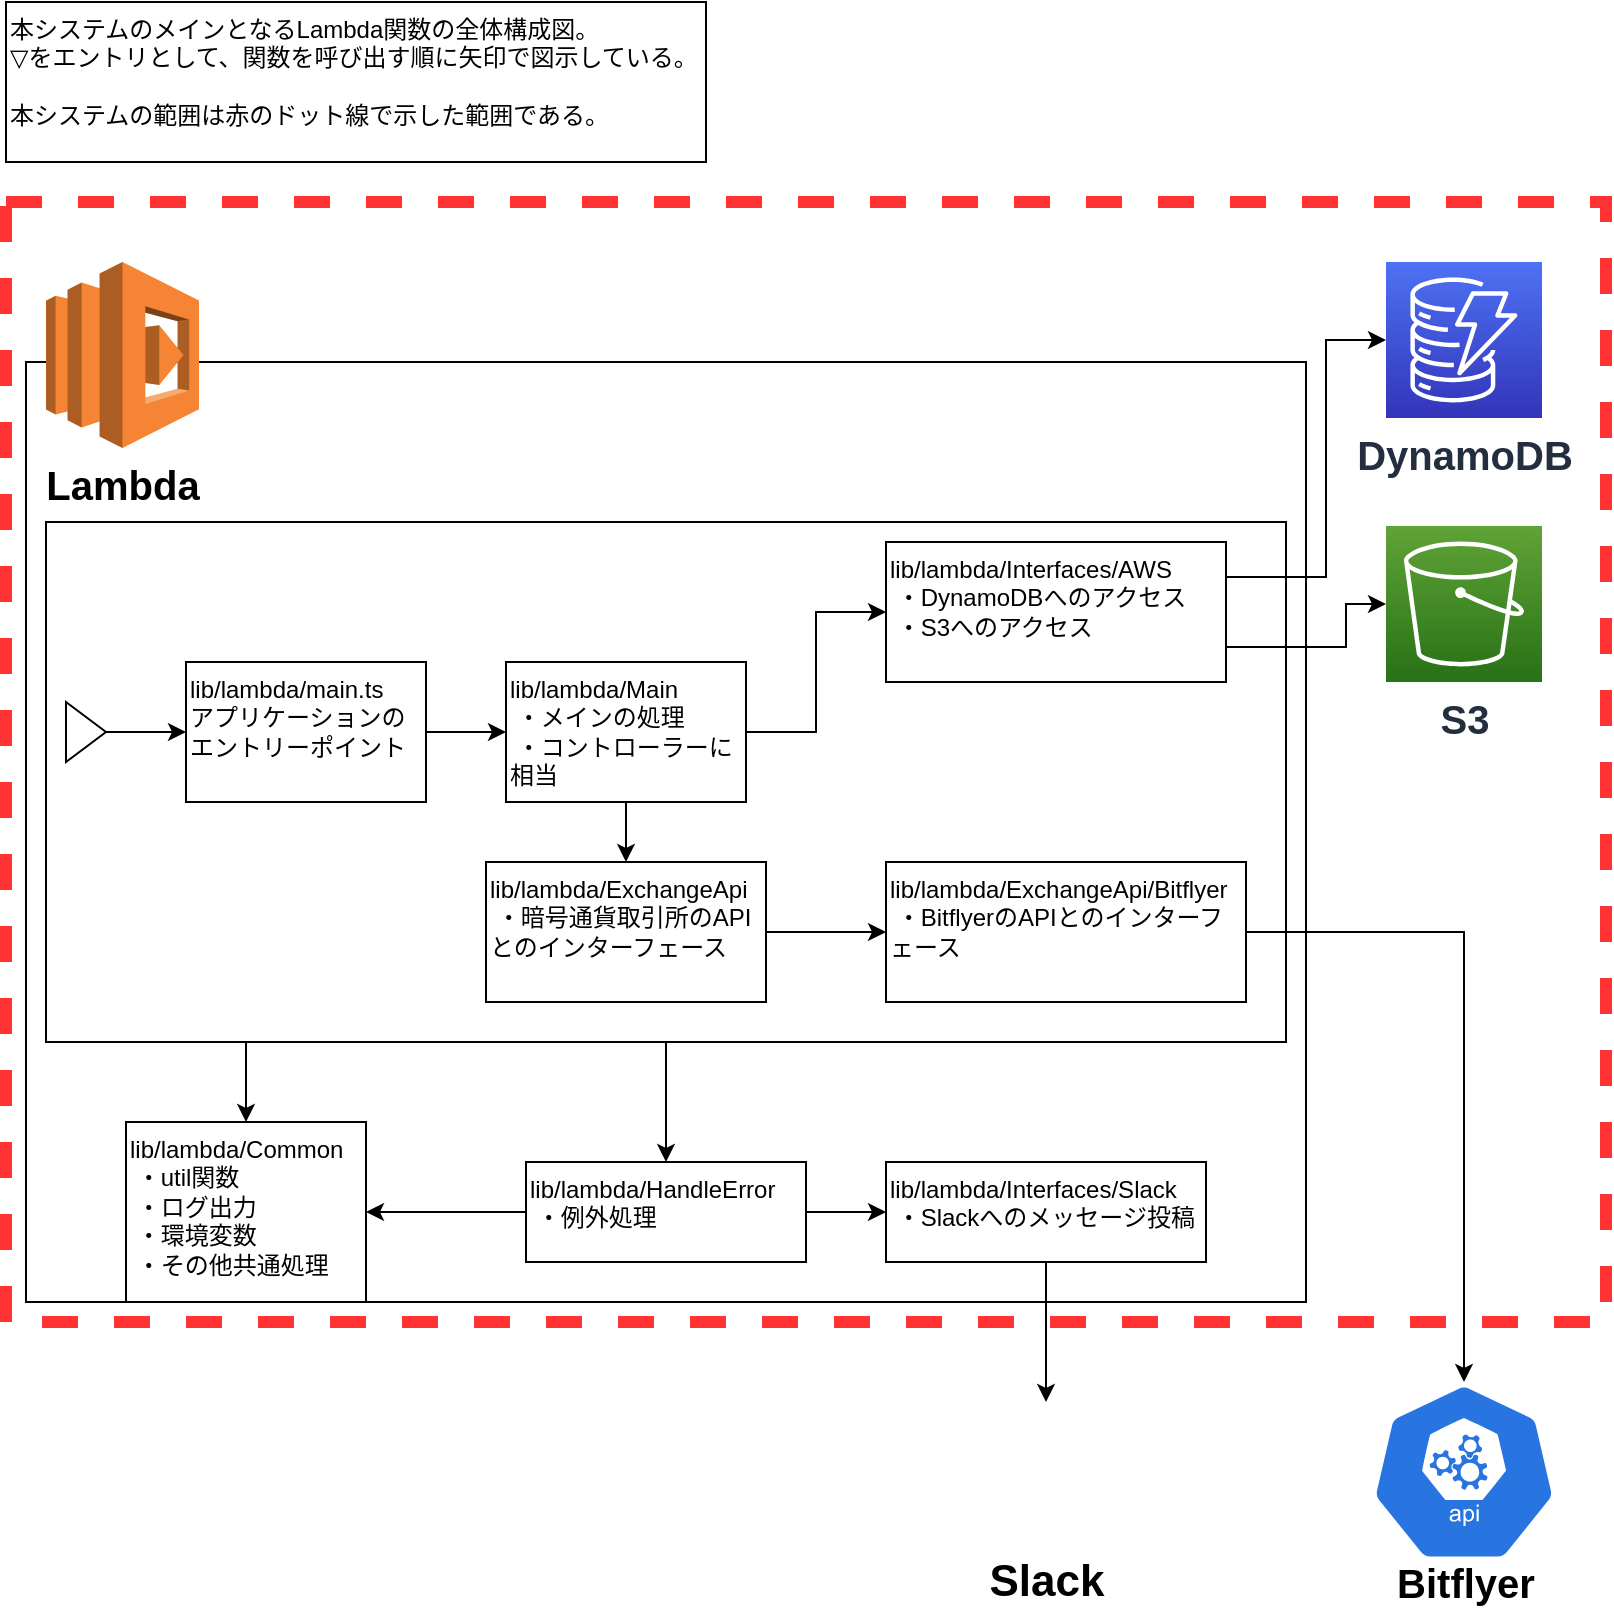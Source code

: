 <mxfile version="14.5.1" type="device"><diagram id="hIuGlBe6mZXBWQ80m0kD" name="ページ1"><mxGraphModel dx="1102" dy="682" grid="1" gridSize="10" guides="1" tooltips="1" connect="1" arrows="1" fold="1" page="1" pageScale="1" pageWidth="827" pageHeight="1169" math="0" shadow="0"><root><mxCell id="0"/><mxCell id="1" parent="0"/><mxCell id="jsj29yq_qWg7Bbiim-up-25" value="" style="rounded=0;whiteSpace=wrap;html=1;align=left;dashed=1;strokeColor=#FF3333;strokeWidth=6;" vertex="1" parent="1"><mxGeometry x="10" y="110" width="800" height="560" as="geometry"/></mxCell><mxCell id="jsj29yq_qWg7Bbiim-up-32" value="" style="rounded=0;whiteSpace=wrap;html=1;" vertex="1" parent="1"><mxGeometry x="20" y="190" width="640" height="470" as="geometry"/></mxCell><mxCell id="jsj29yq_qWg7Bbiim-up-16" style="edgeStyle=orthogonalEdgeStyle;rounded=0;orthogonalLoop=1;jettySize=auto;html=1;exitX=0.25;exitY=1;exitDx=0;exitDy=0;entryX=0.5;entryY=0;entryDx=0;entryDy=0;" edge="1" parent="1" source="jsj29yq_qWg7Bbiim-up-1" target="jsj29yq_qWg7Bbiim-up-3"><mxGeometry relative="1" as="geometry"><Array as="points"><mxPoint x="130" y="530"/></Array></mxGeometry></mxCell><mxCell id="jsj29yq_qWg7Bbiim-up-17" style="edgeStyle=orthogonalEdgeStyle;rounded=0;orthogonalLoop=1;jettySize=auto;html=1;exitX=0.5;exitY=1;exitDx=0;exitDy=0;entryX=0.5;entryY=0;entryDx=0;entryDy=0;" edge="1" parent="1" source="jsj29yq_qWg7Bbiim-up-1" target="jsj29yq_qWg7Bbiim-up-13"><mxGeometry relative="1" as="geometry"/></mxCell><mxCell id="jsj29yq_qWg7Bbiim-up-1" value="" style="rounded=0;whiteSpace=wrap;html=1;" vertex="1" parent="1"><mxGeometry x="30" y="270" width="620" height="260" as="geometry"/></mxCell><mxCell id="jsj29yq_qWg7Bbiim-up-3" value="lib/lambda/Common&lt;br&gt;&amp;nbsp;・util関数&lt;br&gt;&amp;nbsp;・ログ出力&lt;br&gt;&amp;nbsp;・環境変数&lt;br&gt;&amp;nbsp;・その他共通処理" style="rounded=0;whiteSpace=wrap;html=1;align=left;verticalAlign=top;" vertex="1" parent="1"><mxGeometry x="70" y="570" width="120" height="90" as="geometry"/></mxCell><mxCell id="jsj29yq_qWg7Bbiim-up-10" style="edgeStyle=orthogonalEdgeStyle;rounded=0;orthogonalLoop=1;jettySize=auto;html=1;exitX=1;exitY=0.5;exitDx=0;exitDy=0;entryX=0;entryY=0.5;entryDx=0;entryDy=0;" edge="1" parent="1" source="jsj29yq_qWg7Bbiim-up-4" target="jsj29yq_qWg7Bbiim-up-8"><mxGeometry relative="1" as="geometry"/></mxCell><mxCell id="jsj29yq_qWg7Bbiim-up-4" value="lib/lambda/main.ts&lt;br&gt;アプリケーションのエントリーポイント" style="rounded=0;whiteSpace=wrap;html=1;align=left;verticalAlign=top;" vertex="1" parent="1"><mxGeometry x="100" y="340" width="120" height="70" as="geometry"/></mxCell><mxCell id="jsj29yq_qWg7Bbiim-up-9" style="edgeStyle=orthogonalEdgeStyle;rounded=0;orthogonalLoop=1;jettySize=auto;html=1;exitX=1;exitY=0.5;exitDx=0;exitDy=0;entryX=0;entryY=0.5;entryDx=0;entryDy=0;" edge="1" parent="1" source="jsj29yq_qWg7Bbiim-up-5" target="jsj29yq_qWg7Bbiim-up-4"><mxGeometry relative="1" as="geometry"/></mxCell><mxCell id="jsj29yq_qWg7Bbiim-up-5" value="" style="triangle;whiteSpace=wrap;html=1;align=left;" vertex="1" parent="1"><mxGeometry x="40" y="360" width="20" height="30" as="geometry"/></mxCell><mxCell id="jsj29yq_qWg7Bbiim-up-20" style="edgeStyle=orthogonalEdgeStyle;rounded=0;orthogonalLoop=1;jettySize=auto;html=1;exitX=1;exitY=0.5;exitDx=0;exitDy=0;entryX=0;entryY=0.5;entryDx=0;entryDy=0;" edge="1" parent="1" source="jsj29yq_qWg7Bbiim-up-8" target="jsj29yq_qWg7Bbiim-up-11"><mxGeometry relative="1" as="geometry"/></mxCell><mxCell id="jsj29yq_qWg7Bbiim-up-21" style="edgeStyle=orthogonalEdgeStyle;rounded=0;orthogonalLoop=1;jettySize=auto;html=1;exitX=0.5;exitY=1;exitDx=0;exitDy=0;entryX=0.5;entryY=0;entryDx=0;entryDy=0;" edge="1" parent="1" source="jsj29yq_qWg7Bbiim-up-8" target="jsj29yq_qWg7Bbiim-up-12"><mxGeometry relative="1" as="geometry"/></mxCell><mxCell id="jsj29yq_qWg7Bbiim-up-8" value="lib/lambda/Main&lt;br&gt;&amp;nbsp;・メインの処理&lt;br&gt;&amp;nbsp;・コントローラーに相当" style="rounded=0;whiteSpace=wrap;html=1;align=left;verticalAlign=top;" vertex="1" parent="1"><mxGeometry x="260" y="340" width="120" height="70" as="geometry"/></mxCell><mxCell id="jsj29yq_qWg7Bbiim-up-33" style="edgeStyle=orthogonalEdgeStyle;rounded=0;orthogonalLoop=1;jettySize=auto;html=1;exitX=1;exitY=0.25;exitDx=0;exitDy=0;entryX=0;entryY=0.5;entryDx=0;entryDy=0;entryPerimeter=0;fontSize=20;" edge="1" parent="1" source="jsj29yq_qWg7Bbiim-up-11" target="jsj29yq_qWg7Bbiim-up-30"><mxGeometry relative="1" as="geometry"><Array as="points"><mxPoint x="670" y="298"/><mxPoint x="670" y="179"/></Array></mxGeometry></mxCell><mxCell id="jsj29yq_qWg7Bbiim-up-34" style="edgeStyle=orthogonalEdgeStyle;rounded=0;orthogonalLoop=1;jettySize=auto;html=1;exitX=1;exitY=0.75;exitDx=0;exitDy=0;entryX=0;entryY=0.5;entryDx=0;entryDy=0;entryPerimeter=0;fontSize=20;" edge="1" parent="1" source="jsj29yq_qWg7Bbiim-up-11" target="jsj29yq_qWg7Bbiim-up-31"><mxGeometry relative="1" as="geometry"><Array as="points"><mxPoint x="680" y="333"/><mxPoint x="680" y="311"/></Array></mxGeometry></mxCell><mxCell id="jsj29yq_qWg7Bbiim-up-11" value="lib/lambda/Interfaces/AWS&lt;br&gt;&amp;nbsp;・DynamoDBへのアクセス&lt;br&gt;&amp;nbsp;・S3へのアクセス" style="rounded=0;whiteSpace=wrap;html=1;align=left;verticalAlign=top;" vertex="1" parent="1"><mxGeometry x="450" y="280" width="170" height="70" as="geometry"/></mxCell><mxCell id="jsj29yq_qWg7Bbiim-up-23" style="edgeStyle=orthogonalEdgeStyle;rounded=0;orthogonalLoop=1;jettySize=auto;html=1;exitX=1;exitY=0.5;exitDx=0;exitDy=0;entryX=0;entryY=0.5;entryDx=0;entryDy=0;" edge="1" parent="1" source="jsj29yq_qWg7Bbiim-up-12" target="jsj29yq_qWg7Bbiim-up-22"><mxGeometry relative="1" as="geometry"/></mxCell><mxCell id="jsj29yq_qWg7Bbiim-up-12" value="lib/lambda/ExchangeApi&lt;br&gt;&amp;nbsp;・暗号通貨取引所のAPIとのインターフェース" style="rounded=0;whiteSpace=wrap;html=1;align=left;verticalAlign=top;" vertex="1" parent="1"><mxGeometry x="250" y="440" width="140" height="70" as="geometry"/></mxCell><mxCell id="jsj29yq_qWg7Bbiim-up-18" style="edgeStyle=orthogonalEdgeStyle;rounded=0;orthogonalLoop=1;jettySize=auto;html=1;exitX=1;exitY=0.5;exitDx=0;exitDy=0;entryX=0;entryY=0.5;entryDx=0;entryDy=0;" edge="1" parent="1" source="jsj29yq_qWg7Bbiim-up-13" target="jsj29yq_qWg7Bbiim-up-14"><mxGeometry relative="1" as="geometry"/></mxCell><mxCell id="jsj29yq_qWg7Bbiim-up-19" style="edgeStyle=orthogonalEdgeStyle;rounded=0;orthogonalLoop=1;jettySize=auto;html=1;exitX=0;exitY=0.5;exitDx=0;exitDy=0;entryX=1;entryY=0.5;entryDx=0;entryDy=0;" edge="1" parent="1" source="jsj29yq_qWg7Bbiim-up-13" target="jsj29yq_qWg7Bbiim-up-3"><mxGeometry relative="1" as="geometry"/></mxCell><mxCell id="jsj29yq_qWg7Bbiim-up-13" value="lib/lambda/HandleError&lt;br&gt;&amp;nbsp;・例外処理" style="rounded=0;whiteSpace=wrap;html=1;align=left;verticalAlign=top;" vertex="1" parent="1"><mxGeometry x="270" y="590" width="140" height="50" as="geometry"/></mxCell><mxCell id="jsj29yq_qWg7Bbiim-up-27" style="edgeStyle=orthogonalEdgeStyle;rounded=0;orthogonalLoop=1;jettySize=auto;html=1;exitX=0.5;exitY=1;exitDx=0;exitDy=0;" edge="1" parent="1" source="jsj29yq_qWg7Bbiim-up-14" target="jsj29yq_qWg7Bbiim-up-26"><mxGeometry relative="1" as="geometry"/></mxCell><mxCell id="jsj29yq_qWg7Bbiim-up-14" value="lib/lambda/Interfaces/Slack&lt;br&gt;&amp;nbsp;・Slackへのメッセージ投稿" style="rounded=0;whiteSpace=wrap;html=1;align=left;verticalAlign=top;" vertex="1" parent="1"><mxGeometry x="450" y="590" width="160" height="50" as="geometry"/></mxCell><mxCell id="jsj29yq_qWg7Bbiim-up-37" style="edgeStyle=orthogonalEdgeStyle;rounded=0;orthogonalLoop=1;jettySize=auto;html=1;exitX=1;exitY=0.5;exitDx=0;exitDy=0;entryX=0.5;entryY=0;entryDx=0;entryDy=0;entryPerimeter=0;fontSize=20;" edge="1" parent="1" source="jsj29yq_qWg7Bbiim-up-22" target="jsj29yq_qWg7Bbiim-up-35"><mxGeometry relative="1" as="geometry"/></mxCell><mxCell id="jsj29yq_qWg7Bbiim-up-22" value="lib/lambda/ExchangeApi/Bitflyer&lt;br&gt;&amp;nbsp;・BitflyerのAPIとのインターフェース" style="rounded=0;whiteSpace=wrap;html=1;align=left;verticalAlign=top;" vertex="1" parent="1"><mxGeometry x="450" y="440" width="180" height="70" as="geometry"/></mxCell><mxCell id="jsj29yq_qWg7Bbiim-up-26" value="Slack" style="shape=image;html=1;verticalAlign=top;verticalLabelPosition=bottom;labelBackgroundColor=#ffffff;imageAspect=0;aspect=fixed;image=https://cdn4.iconfinder.com/data/icons/logos-and-brands/512/306_Slack_logo-128.png;fontStyle=1;fontSize=22;" vertex="1" parent="1"><mxGeometry x="495" y="710" width="70" height="70" as="geometry"/></mxCell><mxCell id="jsj29yq_qWg7Bbiim-up-28" value="Lambda" style="outlineConnect=0;dashed=0;verticalLabelPosition=bottom;verticalAlign=top;align=center;html=1;shape=mxgraph.aws3.lambda;fillColor=#F58534;gradientColor=none;fontSize=20;fontStyle=1" vertex="1" parent="1"><mxGeometry x="30" y="140" width="76.5" height="93" as="geometry"/></mxCell><mxCell id="jsj29yq_qWg7Bbiim-up-29" value="本システムのメインとなるLambda関数の全体構成図。&lt;br&gt;▽をエントリとして、関数を呼び出す順に矢印で図示している。&lt;br&gt;&lt;br&gt;本システムの範囲は赤のドット線で示した範囲である。" style="rounded=0;whiteSpace=wrap;html=1;align=left;verticalAlign=top;" vertex="1" parent="1"><mxGeometry x="10" y="10" width="350" height="80" as="geometry"/></mxCell><mxCell id="jsj29yq_qWg7Bbiim-up-30" value="DynamoDB" style="points=[[0,0,0],[0.25,0,0],[0.5,0,0],[0.75,0,0],[1,0,0],[0,1,0],[0.25,1,0],[0.5,1,0],[0.75,1,0],[1,1,0],[0,0.25,0],[0,0.5,0],[0,0.75,0],[1,0.25,0],[1,0.5,0],[1,0.75,0]];outlineConnect=0;fontColor=#232F3E;gradientColor=#4D72F3;gradientDirection=north;fillColor=#3334B9;strokeColor=#ffffff;dashed=0;verticalLabelPosition=bottom;verticalAlign=top;align=center;html=1;fontSize=20;fontStyle=1;aspect=fixed;shape=mxgraph.aws4.resourceIcon;resIcon=mxgraph.aws4.dynamodb;" vertex="1" parent="1"><mxGeometry x="700" y="140" width="78" height="78" as="geometry"/></mxCell><mxCell id="jsj29yq_qWg7Bbiim-up-31" value="S3" style="points=[[0,0,0],[0.25,0,0],[0.5,0,0],[0.75,0,0],[1,0,0],[0,1,0],[0.25,1,0],[0.5,1,0],[0.75,1,0],[1,1,0],[0,0.25,0],[0,0.5,0],[0,0.75,0],[1,0.25,0],[1,0.5,0],[1,0.75,0]];outlineConnect=0;fontColor=#232F3E;gradientColor=#60A337;gradientDirection=north;fillColor=#277116;strokeColor=#ffffff;dashed=0;verticalLabelPosition=bottom;verticalAlign=top;align=center;html=1;fontSize=20;fontStyle=1;aspect=fixed;shape=mxgraph.aws4.resourceIcon;resIcon=mxgraph.aws4.s3;" vertex="1" parent="1"><mxGeometry x="700" y="272" width="78" height="78" as="geometry"/></mxCell><mxCell id="jsj29yq_qWg7Bbiim-up-35" value="" style="html=1;dashed=0;whitespace=wrap;fillColor=#2875E2;strokeColor=#ffffff;points=[[0.005,0.63,0],[0.1,0.2,0],[0.9,0.2,0],[0.5,0,0],[0.995,0.63,0],[0.72,0.99,0],[0.5,1,0],[0.28,0.99,0]];shape=mxgraph.kubernetes.icon;prIcon=api;fontSize=20;align=left;" vertex="1" parent="1"><mxGeometry x="689" y="700" width="100" height="90" as="geometry"/></mxCell><mxCell id="jsj29yq_qWg7Bbiim-up-36" value="Bitflyer" style="text;html=1;strokeColor=none;fillColor=none;align=center;verticalAlign=middle;whiteSpace=wrap;rounded=0;dashed=1;fontSize=20;fontStyle=1" vertex="1" parent="1"><mxGeometry x="700" y="790" width="80" height="20" as="geometry"/></mxCell></root></mxGraphModel></diagram></mxfile>